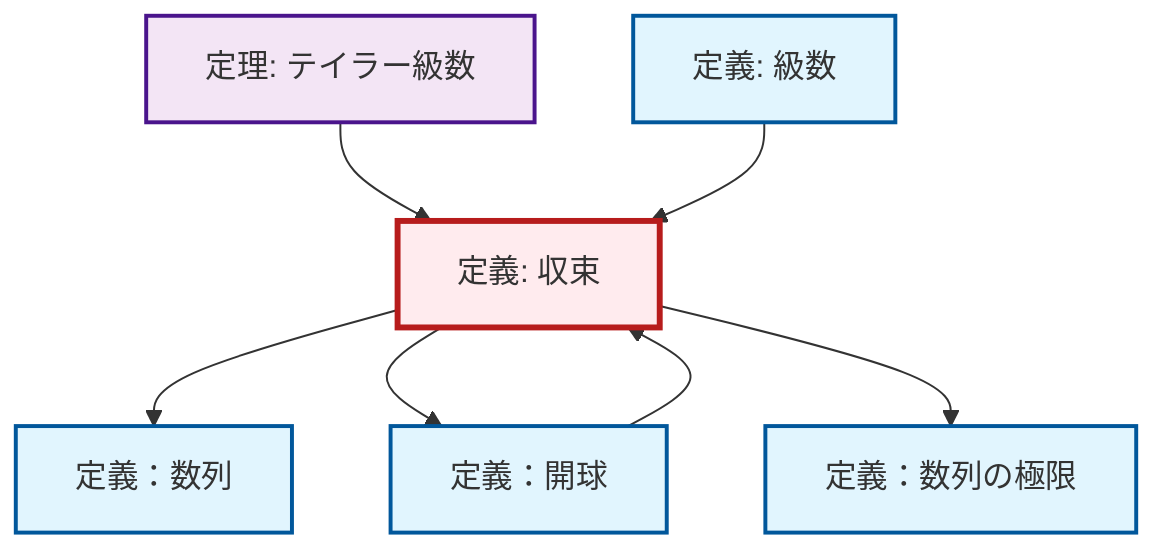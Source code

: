 graph TD
    classDef definition fill:#e1f5fe,stroke:#01579b,stroke-width:2px
    classDef theorem fill:#f3e5f5,stroke:#4a148c,stroke-width:2px
    classDef axiom fill:#fff3e0,stroke:#e65100,stroke-width:2px
    classDef example fill:#e8f5e9,stroke:#1b5e20,stroke-width:2px
    classDef current fill:#ffebee,stroke:#b71c1c,stroke-width:3px
    def-limit["定義：数列の極限"]:::definition
    thm-taylor-series["定理: テイラー級数"]:::theorem
    def-convergence["定義: 収束"]:::definition
    def-series["定義: 級数"]:::definition
    def-sequence["定義：数列"]:::definition
    def-open-ball["定義：開球"]:::definition
    thm-taylor-series --> def-convergence
    def-open-ball --> def-convergence
    def-convergence --> def-sequence
    def-series --> def-convergence
    def-convergence --> def-open-ball
    def-convergence --> def-limit
    class def-convergence current